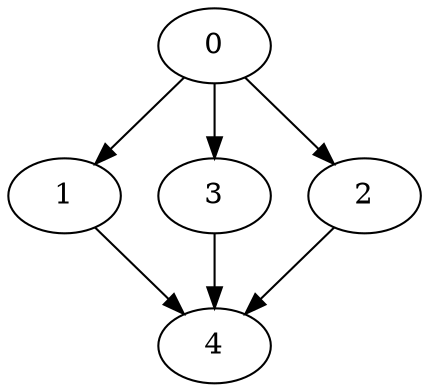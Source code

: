 digraph "Fork Join" {
	1	[Weight=70,Start=140,Processor=2];
	4	[Weight=40,Start=210,Processor=2];
	3	[Weight=100,Start=54,Processor=1];
	2	[Weight=90,Start=50,Processor=2];
	0	[Weight=50,Start=0,Processor=2];
	1 -> 4	[Weight=4];
	3 -> 4	[Weight=2];
	2 -> 4	[Weight=6];
	0 -> 3	[Weight=4];
	0 -> 1	[Weight=9];
	0 -> 2	[Weight=7];
}
